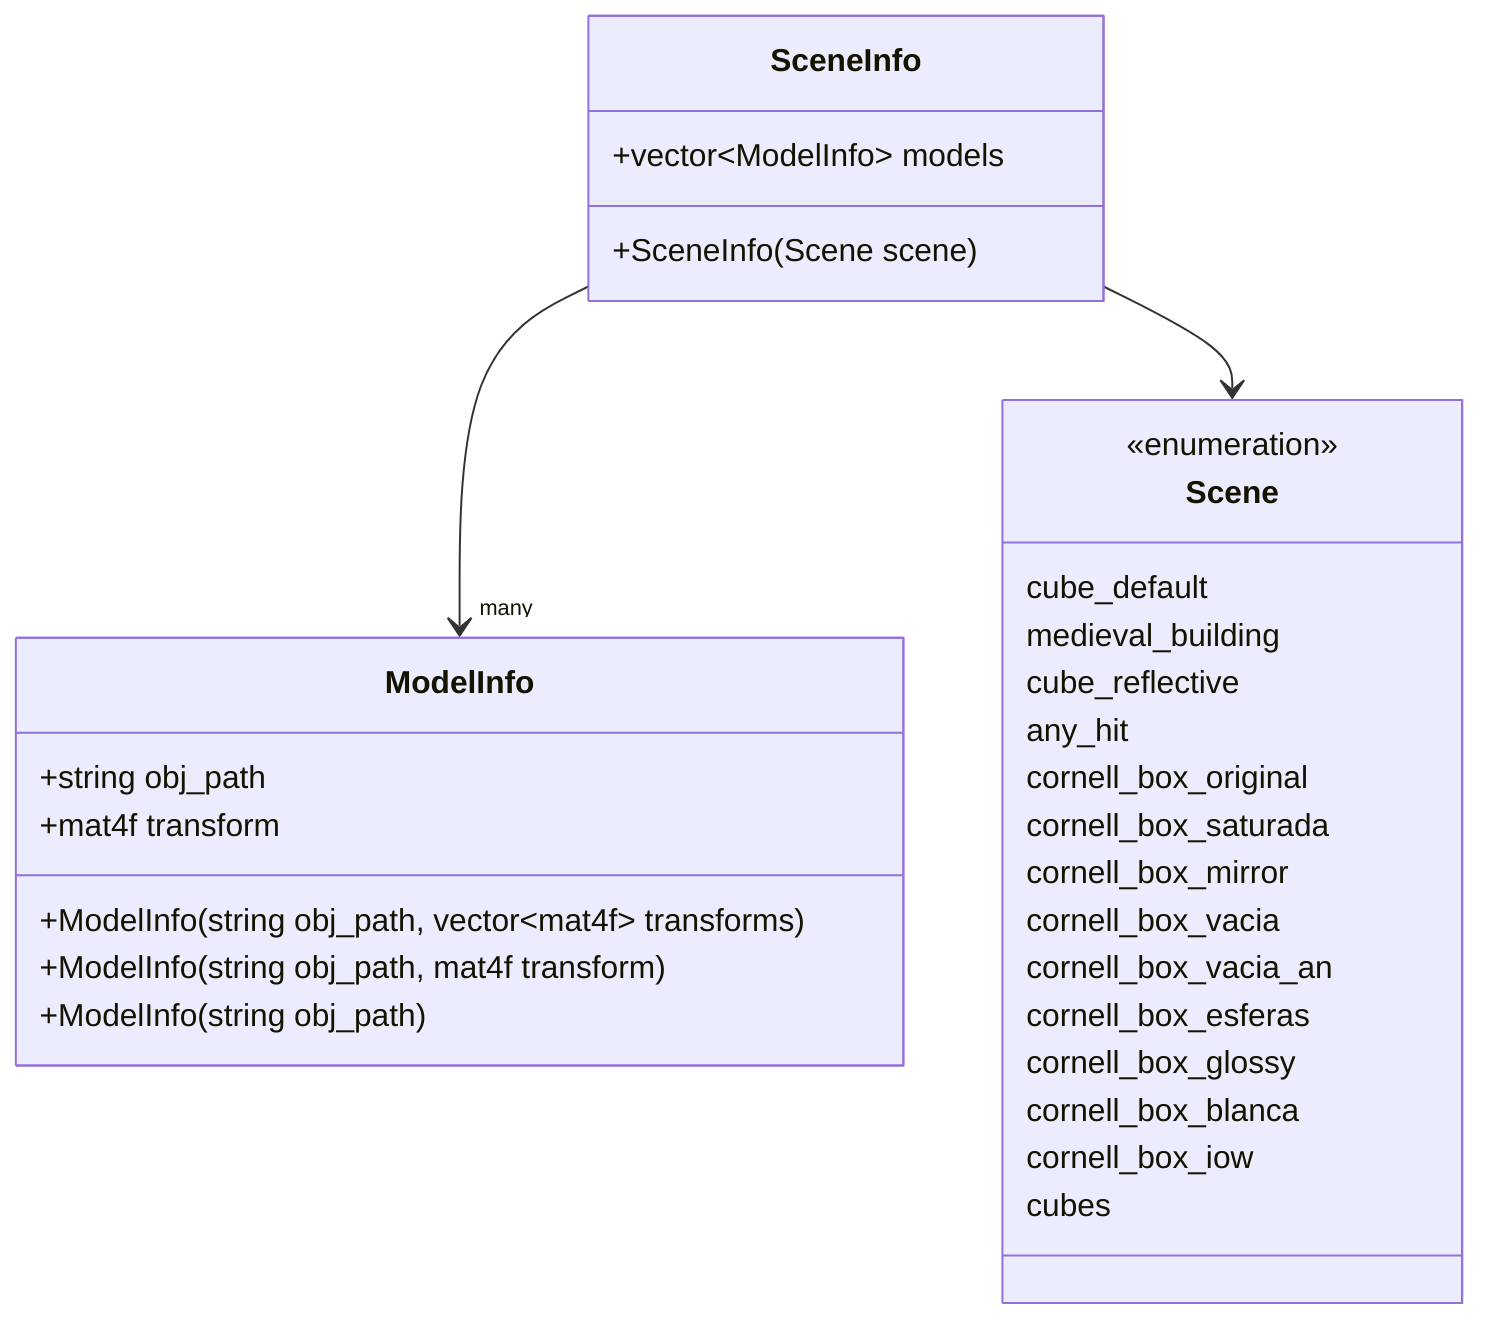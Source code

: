 classDiagram
class Scene {
    <<enumeration>>
    cube_default
    medieval_building
    cube_reflective
    any_hit
    cornell_box_original
    cornell_box_saturada
    cornell_box_mirror
    cornell_box_vacia
    cornell_box_vacia_an
    cornell_box_esferas
    cornell_box_glossy
    cornell_box_blanca
    cornell_box_iow
    cubes
}

class ModelInfo {
    +string obj_path
    +mat4f transform
    +ModelInfo(string obj_path, vector~mat4f~ transforms)
    +ModelInfo(string obj_path, mat4f transform)
    +ModelInfo(string obj_path)
}

class SceneInfo {
    +vector~ModelInfo~ models
    +SceneInfo(Scene scene)
}
SceneInfo --> "many" ModelInfo
SceneInfo --> Scene
